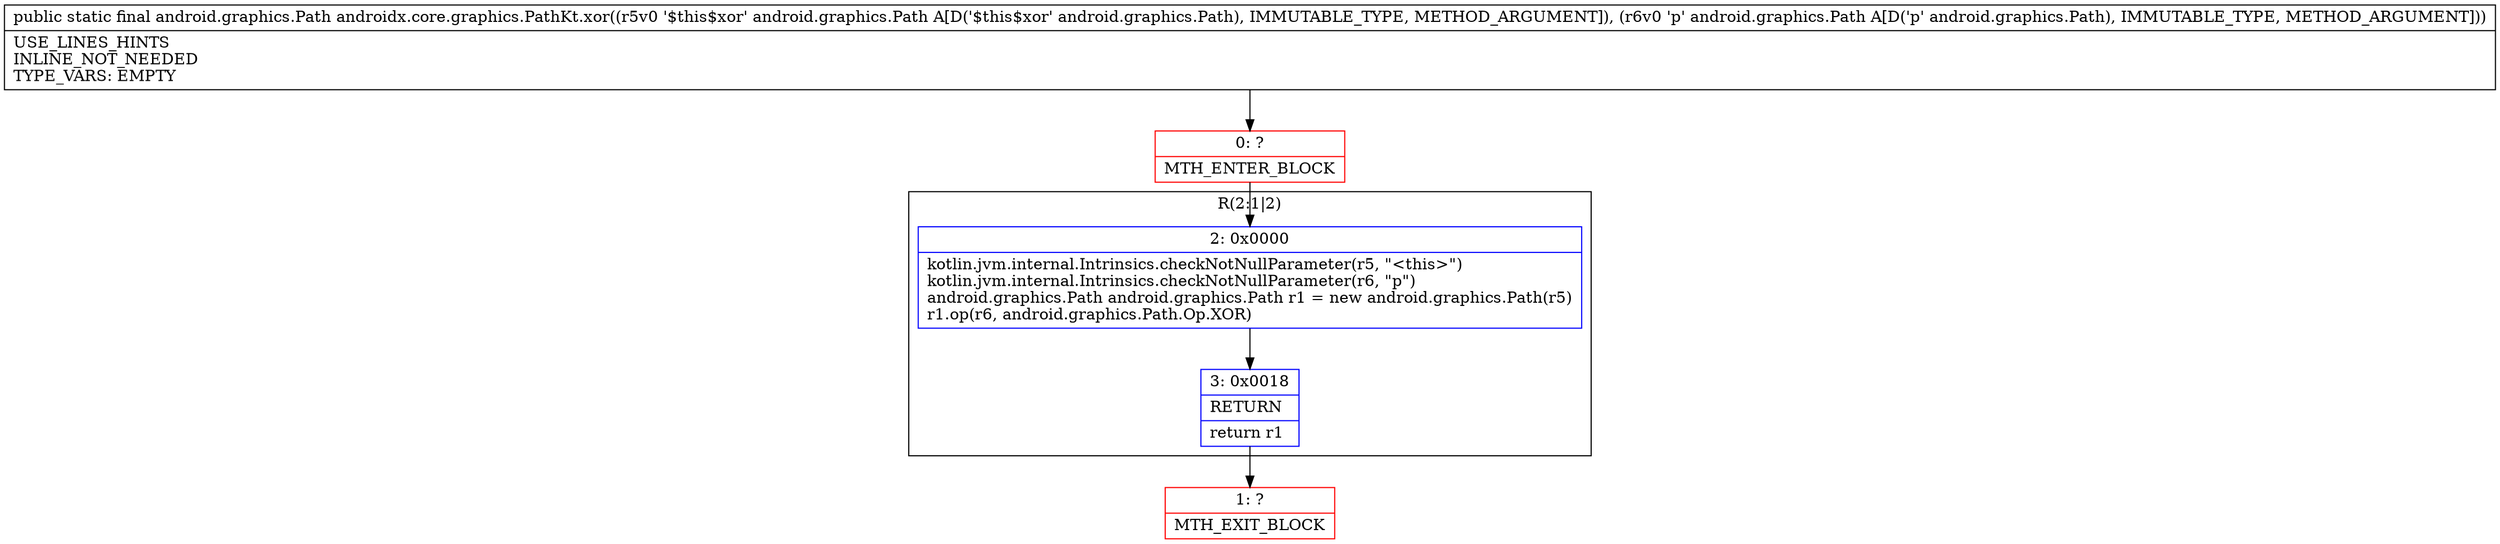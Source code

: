 digraph "CFG forandroidx.core.graphics.PathKt.xor(Landroid\/graphics\/Path;Landroid\/graphics\/Path;)Landroid\/graphics\/Path;" {
subgraph cluster_Region_513359649 {
label = "R(2:1|2)";
node [shape=record,color=blue];
Node_2 [shape=record,label="{2\:\ 0x0000|kotlin.jvm.internal.Intrinsics.checkNotNullParameter(r5, \"\<this\>\")\lkotlin.jvm.internal.Intrinsics.checkNotNullParameter(r6, \"p\")\landroid.graphics.Path android.graphics.Path r1 = new android.graphics.Path(r5)\lr1.op(r6, android.graphics.Path.Op.XOR)\l}"];
Node_3 [shape=record,label="{3\:\ 0x0018|RETURN\l|return r1\l}"];
}
Node_0 [shape=record,color=red,label="{0\:\ ?|MTH_ENTER_BLOCK\l}"];
Node_1 [shape=record,color=red,label="{1\:\ ?|MTH_EXIT_BLOCK\l}"];
MethodNode[shape=record,label="{public static final android.graphics.Path androidx.core.graphics.PathKt.xor((r5v0 '$this$xor' android.graphics.Path A[D('$this$xor' android.graphics.Path), IMMUTABLE_TYPE, METHOD_ARGUMENT]), (r6v0 'p' android.graphics.Path A[D('p' android.graphics.Path), IMMUTABLE_TYPE, METHOD_ARGUMENT]))  | USE_LINES_HINTS\lINLINE_NOT_NEEDED\lTYPE_VARS: EMPTY\l}"];
MethodNode -> Node_0;Node_2 -> Node_3;
Node_3 -> Node_1;
Node_0 -> Node_2;
}

